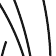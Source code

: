 \begin{tikzpicture}[remember picture,overlay,scale=1,yshift=-2cm]
\coordinate (decaypoint) at (0, 0);

% Tracks
\foreach \i in {1,2,...,100} {
    \pgfmathsetmacro{\angleStart}{random(0,360)}
    \pgfmathsetmacro{\chargePolarity}{random(0,1) > 0.5 ? 1 : -1}
    \pgfmathsetmacro{\angleEnd}{\angleStart + random(30,140)*\chargePolarity}
    \pgfmathsetmacro{\radius}{random(0.1,4.0)}
    
    \draw[thick, opacity=0.9, black] (decaypoint) arc[start angle=\angleStart, end angle=\angleEnd, radius=\radius];
}

% Detector Layers
\foreach \r in {0.5, 1.5, 2.5, 3.5, 4.5} {
    \draw[thick, gray, densely dashed] (0,0) circle (\r);
}

\end{tikzpicture}